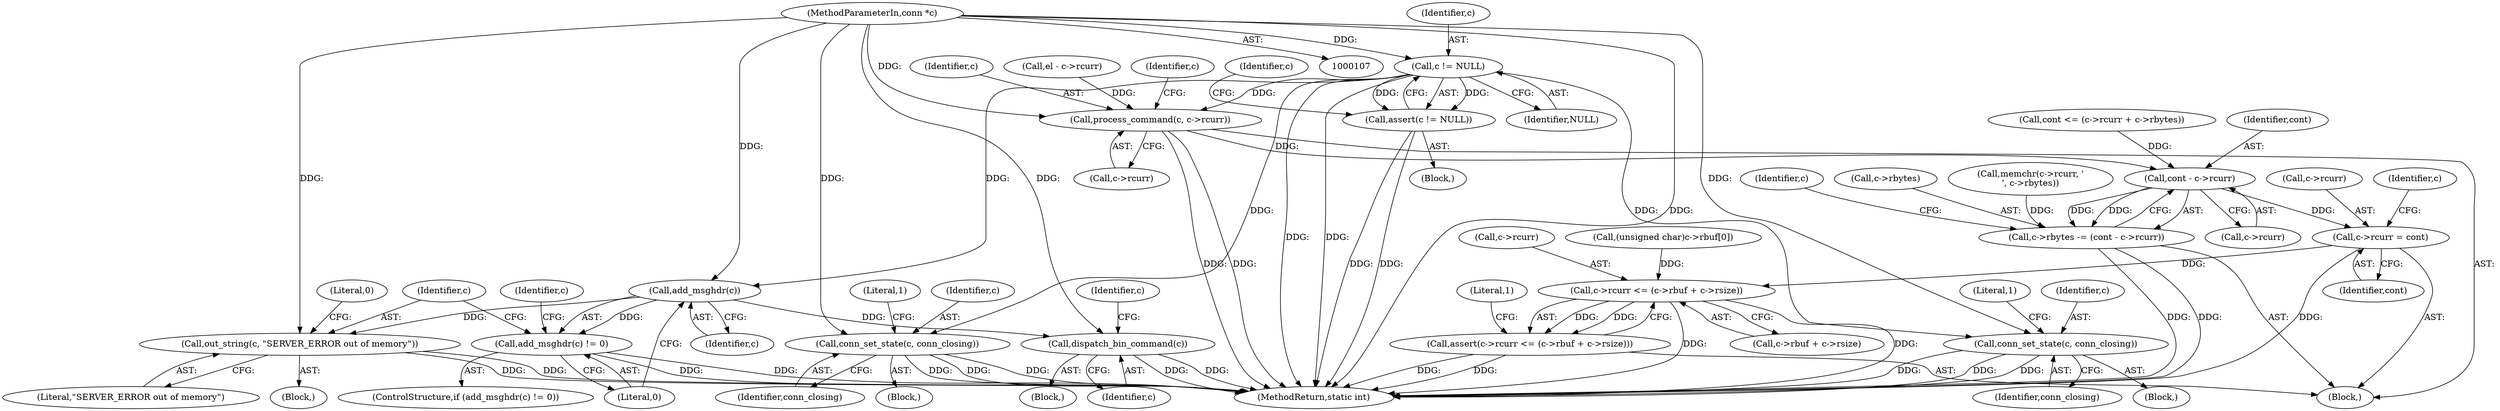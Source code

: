 digraph "0_memcached_d9cd01ede97f4145af9781d448c62a3318952719@pointer" {
"1000111" [label="(Call,c != NULL)"];
"1000108" [label="(MethodParameterIn,conn *c)"];
"1000110" [label="(Call,assert(c != NULL))"];
"1000382" [label="(Call,conn_set_state(c, conn_closing))"];
"1000405" [label="(Call,add_msghdr(c))"];
"1000404" [label="(Call,add_msghdr(c) != 0)"];
"1000409" [label="(Call,out_string(c, \"SERVER_ERROR out of memory\"))"];
"1000452" [label="(Call,dispatch_bin_command(c))"];
"1000526" [label="(Call,conn_set_state(c, conn_closing))"];
"1000570" [label="(Call,process_command(c, c->rcurr))"];
"1000579" [label="(Call,cont - c->rcurr)"];
"1000575" [label="(Call,c->rbytes -= (cont - c->rcurr))"];
"1000584" [label="(Call,c->rcurr = cont)"];
"1000590" [label="(Call,c->rcurr <= (c->rbuf + c->rsize))"];
"1000589" [label="(Call,assert(c->rcurr <= (c->rbuf + c->rsize)))"];
"1000561" [label="(Call,cont <= (c->rcurr + c->rbytes))"];
"1000108" [label="(MethodParameterIn,conn *c)"];
"1000456" [label="(Identifier,c)"];
"1000571" [label="(Identifier,c)"];
"1000591" [label="(Call,c->rcurr)"];
"1000382" [label="(Call,conn_set_state(c, conn_closing))"];
"1000109" [label="(Block,)"];
"1000453" [label="(Identifier,c)"];
"1000111" [label="(Call,c != NULL)"];
"1000471" [label="(Block,)"];
"1000530" [label="(Literal,1)"];
"1000117" [label="(Identifier,c)"];
"1000580" [label="(Identifier,cont)"];
"1000410" [label="(Identifier,c)"];
"1000405" [label="(Call,add_msghdr(c))"];
"1000602" [label="(Literal,1)"];
"1000110" [label="(Call,assert(c != NULL))"];
"1000525" [label="(Block,)"];
"1000579" [label="(Call,cont - c->rcurr)"];
"1000590" [label="(Call,c->rcurr <= (c->rbuf + c->rsize))"];
"1000585" [label="(Call,c->rcurr)"];
"1000526" [label="(Call,conn_set_state(c, conn_closing))"];
"1000588" [label="(Identifier,cont)"];
"1000570" [label="(Call,process_command(c, c->rcurr))"];
"1000413" [label="(Literal,0)"];
"1000603" [label="(MethodReturn,static int)"];
"1000113" [label="(Identifier,NULL)"];
"1000207" [label="(Block,)"];
"1000527" [label="(Identifier,c)"];
"1000407" [label="(Literal,0)"];
"1000387" [label="(Literal,1)"];
"1000528" [label="(Identifier,conn_closing)"];
"1000411" [label="(Literal,\"SERVER_ERROR out of memory\")"];
"1000408" [label="(Block,)"];
"1000541" [label="(Call,el - c->rcurr)"];
"1000147" [label="(Call,(unsigned char)c->rbuf[0])"];
"1000406" [label="(Identifier,c)"];
"1000575" [label="(Call,c->rbytes -= (cont - c->rcurr))"];
"1000112" [label="(Identifier,c)"];
"1000383" [label="(Identifier,c)"];
"1000581" [label="(Call,c->rcurr)"];
"1000366" [label="(Block,)"];
"1000577" [label="(Identifier,c)"];
"1000586" [label="(Identifier,c)"];
"1000592" [label="(Identifier,c)"];
"1000594" [label="(Call,c->rbuf + c->rsize)"];
"1000403" [label="(ControlStructure,if (add_msghdr(c) != 0))"];
"1000576" [label="(Call,c->rbytes)"];
"1000404" [label="(Call,add_msghdr(c) != 0)"];
"1000384" [label="(Identifier,conn_closing)"];
"1000584" [label="(Call,c->rcurr = cont)"];
"1000572" [label="(Call,c->rcurr)"];
"1000484" [label="(Call,memchr(c->rcurr, '\n', c->rbytes))"];
"1000416" [label="(Identifier,c)"];
"1000589" [label="(Call,assert(c->rcurr <= (c->rbuf + c->rsize)))"];
"1000409" [label="(Call,out_string(c, \"SERVER_ERROR out of memory\"))"];
"1000452" [label="(Call,dispatch_bin_command(c))"];
"1000111" -> "1000110"  [label="AST: "];
"1000111" -> "1000113"  [label="CFG: "];
"1000112" -> "1000111"  [label="AST: "];
"1000113" -> "1000111"  [label="AST: "];
"1000110" -> "1000111"  [label="CFG: "];
"1000111" -> "1000603"  [label="DDG: "];
"1000111" -> "1000603"  [label="DDG: "];
"1000111" -> "1000110"  [label="DDG: "];
"1000111" -> "1000110"  [label="DDG: "];
"1000108" -> "1000111"  [label="DDG: "];
"1000111" -> "1000382"  [label="DDG: "];
"1000111" -> "1000405"  [label="DDG: "];
"1000111" -> "1000526"  [label="DDG: "];
"1000111" -> "1000570"  [label="DDG: "];
"1000108" -> "1000107"  [label="AST: "];
"1000108" -> "1000603"  [label="DDG: "];
"1000108" -> "1000382"  [label="DDG: "];
"1000108" -> "1000405"  [label="DDG: "];
"1000108" -> "1000409"  [label="DDG: "];
"1000108" -> "1000452"  [label="DDG: "];
"1000108" -> "1000526"  [label="DDG: "];
"1000108" -> "1000570"  [label="DDG: "];
"1000110" -> "1000109"  [label="AST: "];
"1000117" -> "1000110"  [label="CFG: "];
"1000110" -> "1000603"  [label="DDG: "];
"1000110" -> "1000603"  [label="DDG: "];
"1000382" -> "1000366"  [label="AST: "];
"1000382" -> "1000384"  [label="CFG: "];
"1000383" -> "1000382"  [label="AST: "];
"1000384" -> "1000382"  [label="AST: "];
"1000387" -> "1000382"  [label="CFG: "];
"1000382" -> "1000603"  [label="DDG: "];
"1000382" -> "1000603"  [label="DDG: "];
"1000382" -> "1000603"  [label="DDG: "];
"1000405" -> "1000404"  [label="AST: "];
"1000405" -> "1000406"  [label="CFG: "];
"1000406" -> "1000405"  [label="AST: "];
"1000407" -> "1000405"  [label="CFG: "];
"1000405" -> "1000404"  [label="DDG: "];
"1000405" -> "1000409"  [label="DDG: "];
"1000405" -> "1000452"  [label="DDG: "];
"1000404" -> "1000403"  [label="AST: "];
"1000404" -> "1000407"  [label="CFG: "];
"1000407" -> "1000404"  [label="AST: "];
"1000410" -> "1000404"  [label="CFG: "];
"1000416" -> "1000404"  [label="CFG: "];
"1000404" -> "1000603"  [label="DDG: "];
"1000404" -> "1000603"  [label="DDG: "];
"1000409" -> "1000408"  [label="AST: "];
"1000409" -> "1000411"  [label="CFG: "];
"1000410" -> "1000409"  [label="AST: "];
"1000411" -> "1000409"  [label="AST: "];
"1000413" -> "1000409"  [label="CFG: "];
"1000409" -> "1000603"  [label="DDG: "];
"1000409" -> "1000603"  [label="DDG: "];
"1000452" -> "1000207"  [label="AST: "];
"1000452" -> "1000453"  [label="CFG: "];
"1000453" -> "1000452"  [label="AST: "];
"1000456" -> "1000452"  [label="CFG: "];
"1000452" -> "1000603"  [label="DDG: "];
"1000452" -> "1000603"  [label="DDG: "];
"1000526" -> "1000525"  [label="AST: "];
"1000526" -> "1000528"  [label="CFG: "];
"1000527" -> "1000526"  [label="AST: "];
"1000528" -> "1000526"  [label="AST: "];
"1000530" -> "1000526"  [label="CFG: "];
"1000526" -> "1000603"  [label="DDG: "];
"1000526" -> "1000603"  [label="DDG: "];
"1000526" -> "1000603"  [label="DDG: "];
"1000570" -> "1000471"  [label="AST: "];
"1000570" -> "1000572"  [label="CFG: "];
"1000571" -> "1000570"  [label="AST: "];
"1000572" -> "1000570"  [label="AST: "];
"1000577" -> "1000570"  [label="CFG: "];
"1000570" -> "1000603"  [label="DDG: "];
"1000570" -> "1000603"  [label="DDG: "];
"1000541" -> "1000570"  [label="DDG: "];
"1000570" -> "1000579"  [label="DDG: "];
"1000579" -> "1000575"  [label="AST: "];
"1000579" -> "1000581"  [label="CFG: "];
"1000580" -> "1000579"  [label="AST: "];
"1000581" -> "1000579"  [label="AST: "];
"1000575" -> "1000579"  [label="CFG: "];
"1000579" -> "1000575"  [label="DDG: "];
"1000579" -> "1000575"  [label="DDG: "];
"1000561" -> "1000579"  [label="DDG: "];
"1000579" -> "1000584"  [label="DDG: "];
"1000575" -> "1000471"  [label="AST: "];
"1000576" -> "1000575"  [label="AST: "];
"1000586" -> "1000575"  [label="CFG: "];
"1000575" -> "1000603"  [label="DDG: "];
"1000575" -> "1000603"  [label="DDG: "];
"1000484" -> "1000575"  [label="DDG: "];
"1000584" -> "1000471"  [label="AST: "];
"1000584" -> "1000588"  [label="CFG: "];
"1000585" -> "1000584"  [label="AST: "];
"1000588" -> "1000584"  [label="AST: "];
"1000592" -> "1000584"  [label="CFG: "];
"1000584" -> "1000603"  [label="DDG: "];
"1000584" -> "1000590"  [label="DDG: "];
"1000590" -> "1000589"  [label="AST: "];
"1000590" -> "1000594"  [label="CFG: "];
"1000591" -> "1000590"  [label="AST: "];
"1000594" -> "1000590"  [label="AST: "];
"1000589" -> "1000590"  [label="CFG: "];
"1000590" -> "1000603"  [label="DDG: "];
"1000590" -> "1000603"  [label="DDG: "];
"1000590" -> "1000589"  [label="DDG: "];
"1000590" -> "1000589"  [label="DDG: "];
"1000147" -> "1000590"  [label="DDG: "];
"1000589" -> "1000471"  [label="AST: "];
"1000602" -> "1000589"  [label="CFG: "];
"1000589" -> "1000603"  [label="DDG: "];
"1000589" -> "1000603"  [label="DDG: "];
}
